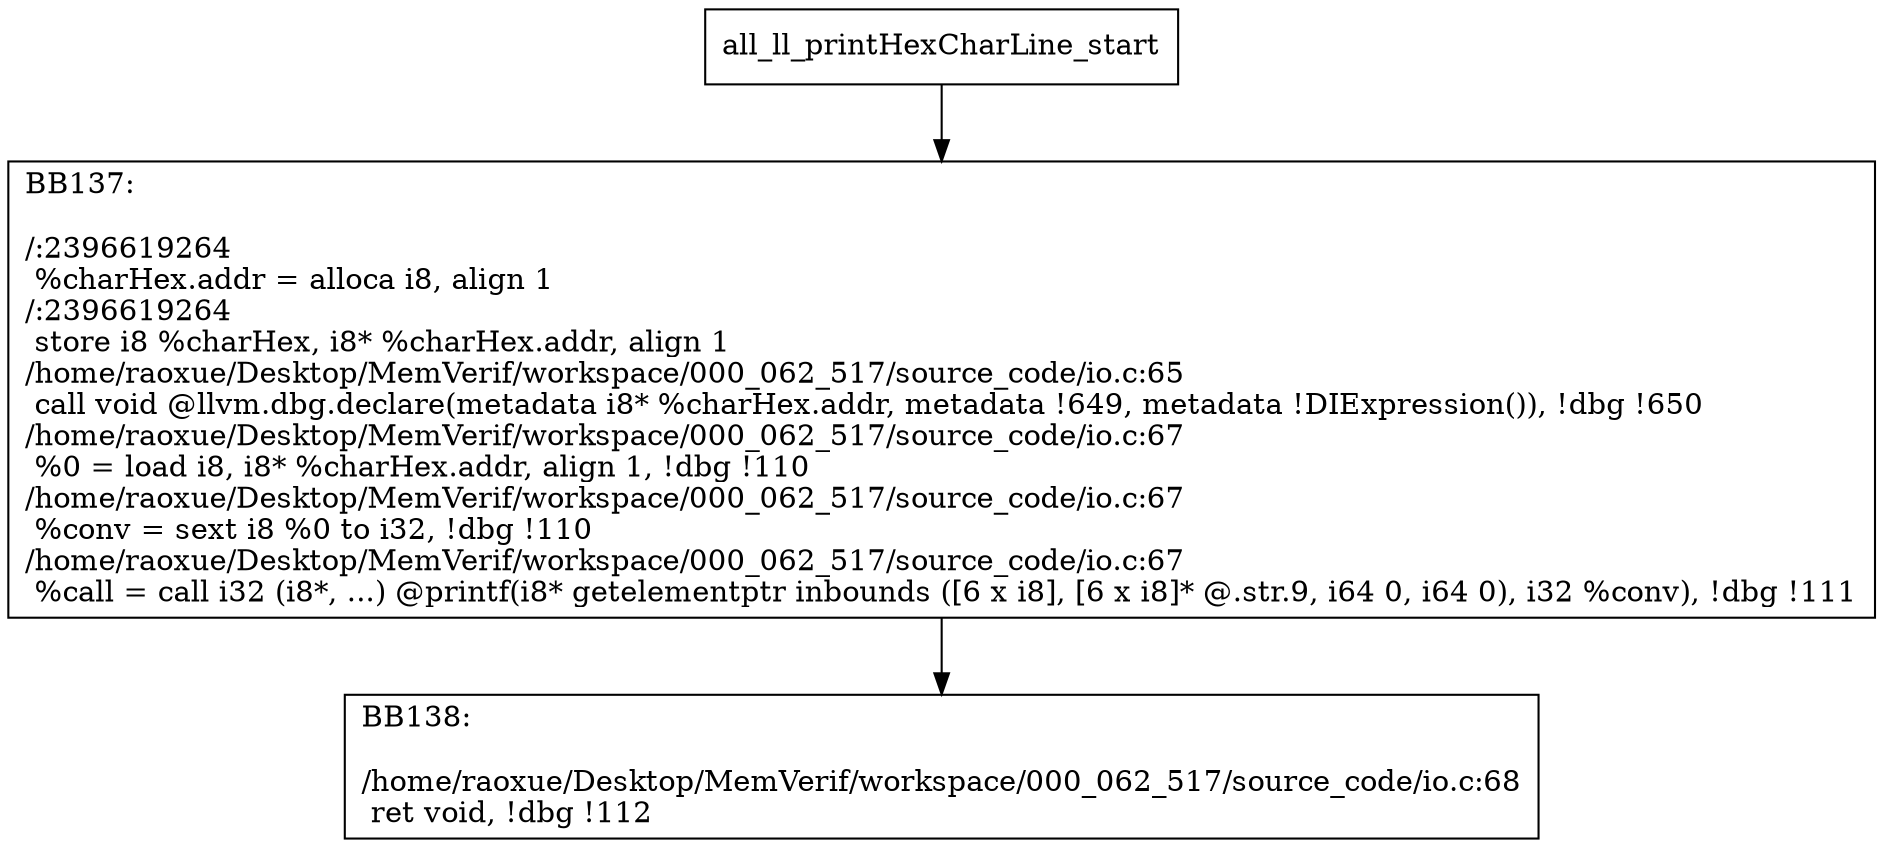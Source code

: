 digraph "CFG for'all_ll_printHexCharLine' function" {
	BBall_ll_printHexCharLine_start[shape=record,label="{all_ll_printHexCharLine_start}"];
	BBall_ll_printHexCharLine_start-> all_ll_printHexCharLineBB137;
	all_ll_printHexCharLineBB137 [shape=record, label="{BB137:\l\l/:2396619264\l
  %charHex.addr = alloca i8, align 1\l
/:2396619264\l
  store i8 %charHex, i8* %charHex.addr, align 1\l
/home/raoxue/Desktop/MemVerif/workspace/000_062_517/source_code/io.c:65\l
  call void @llvm.dbg.declare(metadata i8* %charHex.addr, metadata !649, metadata !DIExpression()), !dbg !650\l
/home/raoxue/Desktop/MemVerif/workspace/000_062_517/source_code/io.c:67\l
  %0 = load i8, i8* %charHex.addr, align 1, !dbg !110\l
/home/raoxue/Desktop/MemVerif/workspace/000_062_517/source_code/io.c:67\l
  %conv = sext i8 %0 to i32, !dbg !110\l
/home/raoxue/Desktop/MemVerif/workspace/000_062_517/source_code/io.c:67\l
  %call = call i32 (i8*, ...) @printf(i8* getelementptr inbounds ([6 x i8], [6 x i8]* @.str.9, i64 0, i64 0), i32 %conv), !dbg !111\l
}"];
	all_ll_printHexCharLineBB137-> all_ll_printHexCharLineBB138;
	all_ll_printHexCharLineBB138 [shape=record, label="{BB138:\l\l/home/raoxue/Desktop/MemVerif/workspace/000_062_517/source_code/io.c:68\l
  ret void, !dbg !112\l
}"];
}
